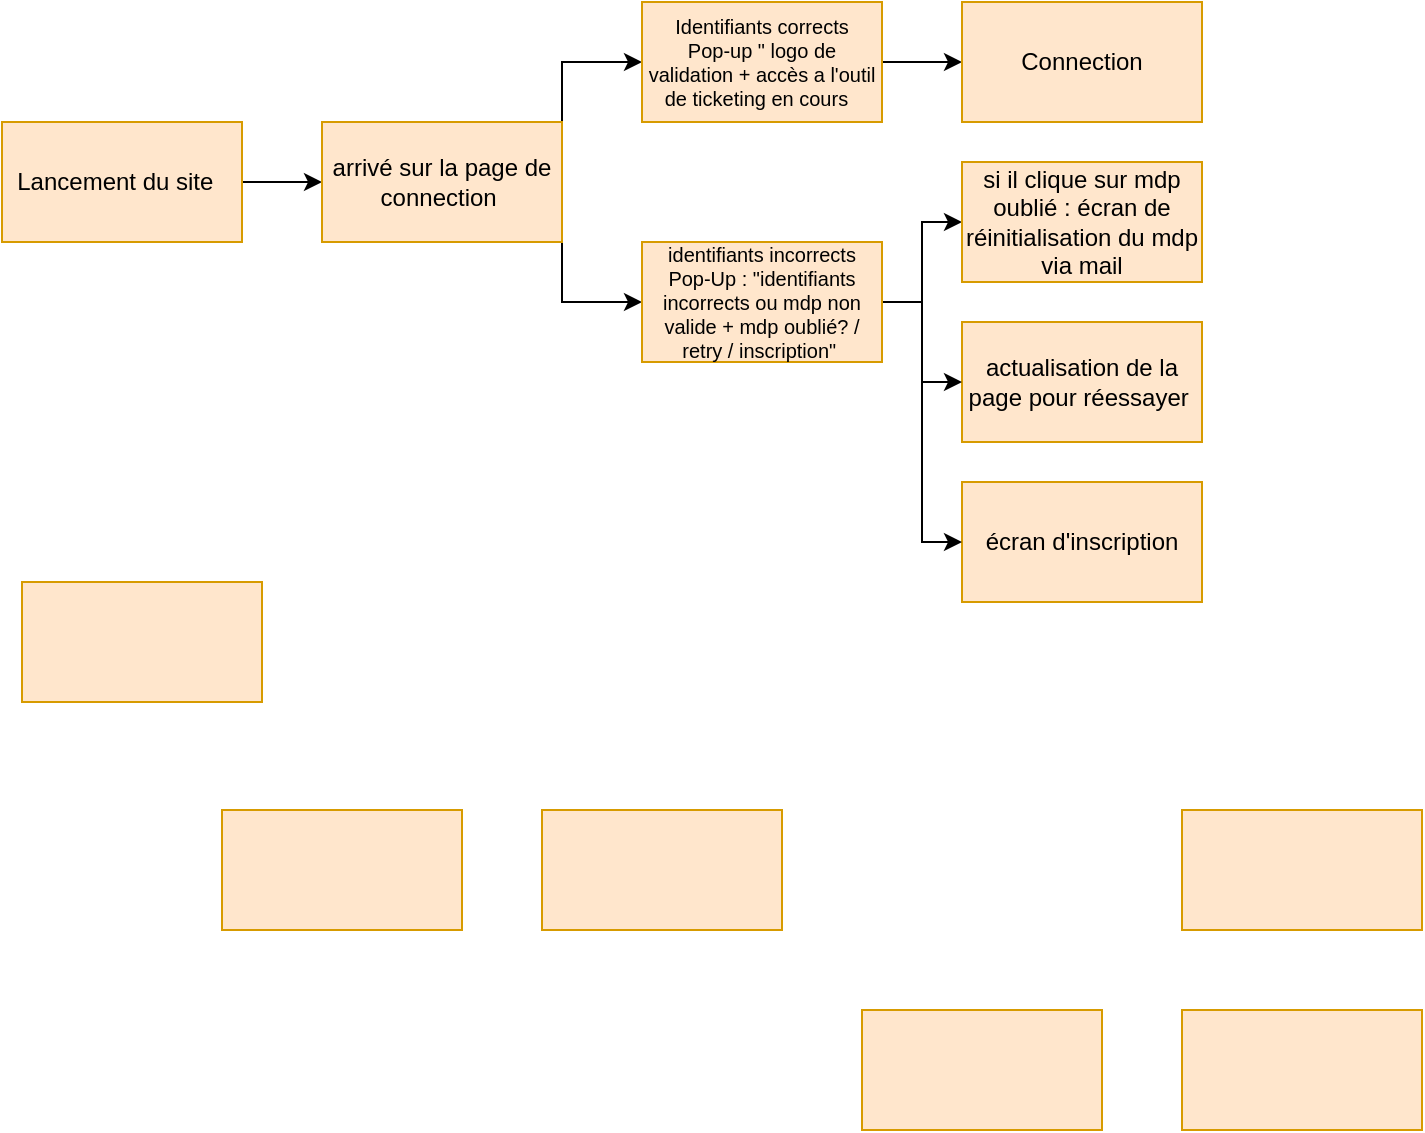 <mxfile version="15.9.6" type="github">
  <diagram id="JrdtRLm4HKefdivwlOJu" name="Page-1">
    <mxGraphModel dx="1422" dy="776" grid="1" gridSize="10" guides="1" tooltips="1" connect="1" arrows="1" fold="1" page="1" pageScale="1" pageWidth="1169" pageHeight="827" math="0" shadow="0">
      <root>
        <mxCell id="0" />
        <mxCell id="1" parent="0" />
        <mxCell id="IhF_CEtlNz-WRDGSU4EQ-22" value="" style="edgeStyle=orthogonalEdgeStyle;rounded=0;orthogonalLoop=1;jettySize=auto;html=1;" edge="1" parent="1" source="IhF_CEtlNz-WRDGSU4EQ-1" target="IhF_CEtlNz-WRDGSU4EQ-2">
          <mxGeometry relative="1" as="geometry" />
        </mxCell>
        <mxCell id="IhF_CEtlNz-WRDGSU4EQ-1" value="Lancement du site&amp;nbsp;&lt;span style=&quot;white-space: pre&quot;&gt;	&lt;/span&gt;" style="rounded=0;whiteSpace=wrap;html=1;fillColor=#ffe6cc;strokeColor=#d79b00;" vertex="1" parent="1">
          <mxGeometry x="40" y="70" width="120" height="60" as="geometry" />
        </mxCell>
        <mxCell id="IhF_CEtlNz-WRDGSU4EQ-24" style="edgeStyle=orthogonalEdgeStyle;rounded=0;orthogonalLoop=1;jettySize=auto;html=1;exitX=1;exitY=1;exitDx=0;exitDy=0;entryX=0;entryY=0.5;entryDx=0;entryDy=0;" edge="1" parent="1" source="IhF_CEtlNz-WRDGSU4EQ-2" target="IhF_CEtlNz-WRDGSU4EQ-10">
          <mxGeometry relative="1" as="geometry" />
        </mxCell>
        <mxCell id="IhF_CEtlNz-WRDGSU4EQ-25" style="edgeStyle=orthogonalEdgeStyle;rounded=0;orthogonalLoop=1;jettySize=auto;html=1;exitX=1;exitY=0;exitDx=0;exitDy=0;entryX=0;entryY=0.5;entryDx=0;entryDy=0;" edge="1" parent="1" source="IhF_CEtlNz-WRDGSU4EQ-2" target="IhF_CEtlNz-WRDGSU4EQ-9">
          <mxGeometry relative="1" as="geometry" />
        </mxCell>
        <mxCell id="IhF_CEtlNz-WRDGSU4EQ-2" value="arrivé sur la page de connection&amp;nbsp;" style="rounded=0;whiteSpace=wrap;html=1;fillColor=#ffe6cc;strokeColor=#d79b00;" vertex="1" parent="1">
          <mxGeometry x="200" y="70" width="120" height="60" as="geometry" />
        </mxCell>
        <mxCell id="IhF_CEtlNz-WRDGSU4EQ-3" value="écran d&#39;inscription" style="rounded=0;whiteSpace=wrap;html=1;fillColor=#ffe6cc;strokeColor=#d79b00;" vertex="1" parent="1">
          <mxGeometry x="520" y="250" width="120" height="60" as="geometry" />
        </mxCell>
        <mxCell id="IhF_CEtlNz-WRDGSU4EQ-4" value="" style="rounded=0;whiteSpace=wrap;html=1;fillColor=#ffe6cc;strokeColor=#d79b00;" vertex="1" parent="1">
          <mxGeometry x="150" y="414" width="120" height="60" as="geometry" />
        </mxCell>
        <mxCell id="IhF_CEtlNz-WRDGSU4EQ-5" value="" style="rounded=0;whiteSpace=wrap;html=1;fillColor=#ffe6cc;strokeColor=#d79b00;" vertex="1" parent="1">
          <mxGeometry x="310" y="414" width="120" height="60" as="geometry" />
        </mxCell>
        <mxCell id="IhF_CEtlNz-WRDGSU4EQ-6" value="actualisation de la page pour réessayer&amp;nbsp;" style="rounded=0;whiteSpace=wrap;html=1;fillColor=#ffe6cc;strokeColor=#d79b00;" vertex="1" parent="1">
          <mxGeometry x="520" y="170" width="120" height="60" as="geometry" />
        </mxCell>
        <mxCell id="IhF_CEtlNz-WRDGSU4EQ-7" value="" style="rounded=0;whiteSpace=wrap;html=1;fillColor=#ffe6cc;strokeColor=#d79b00;" vertex="1" parent="1">
          <mxGeometry x="630" y="414" width="120" height="60" as="geometry" />
        </mxCell>
        <mxCell id="IhF_CEtlNz-WRDGSU4EQ-8" value="" style="rounded=0;whiteSpace=wrap;html=1;fillColor=#ffe6cc;strokeColor=#d79b00;" vertex="1" parent="1">
          <mxGeometry x="50" y="300" width="120" height="60" as="geometry" />
        </mxCell>
        <mxCell id="IhF_CEtlNz-WRDGSU4EQ-23" value="" style="edgeStyle=orthogonalEdgeStyle;rounded=0;orthogonalLoop=1;jettySize=auto;html=1;" edge="1" parent="1" source="IhF_CEtlNz-WRDGSU4EQ-9" target="IhF_CEtlNz-WRDGSU4EQ-11">
          <mxGeometry relative="1" as="geometry" />
        </mxCell>
        <mxCell id="IhF_CEtlNz-WRDGSU4EQ-9" value="Identifiants corrects&lt;br style=&quot;font-size: 10px;&quot;&gt;Pop-up &quot; logo de validation + accès a l&#39;outil de ticketing en cours&amp;nbsp;&amp;nbsp;" style="rounded=0;whiteSpace=wrap;html=1;fillColor=#ffe6cc;strokeColor=#d79b00;fontSize=10;" vertex="1" parent="1">
          <mxGeometry x="360" y="10" width="120" height="60" as="geometry" />
        </mxCell>
        <mxCell id="IhF_CEtlNz-WRDGSU4EQ-26" style="edgeStyle=orthogonalEdgeStyle;rounded=0;orthogonalLoop=1;jettySize=auto;html=1;exitX=1;exitY=0.5;exitDx=0;exitDy=0;entryX=0;entryY=0.5;entryDx=0;entryDy=0;" edge="1" parent="1" source="IhF_CEtlNz-WRDGSU4EQ-10" target="IhF_CEtlNz-WRDGSU4EQ-12">
          <mxGeometry relative="1" as="geometry" />
        </mxCell>
        <mxCell id="IhF_CEtlNz-WRDGSU4EQ-27" style="edgeStyle=orthogonalEdgeStyle;rounded=0;orthogonalLoop=1;jettySize=auto;html=1;exitX=1;exitY=0.5;exitDx=0;exitDy=0;" edge="1" parent="1" source="IhF_CEtlNz-WRDGSU4EQ-10">
          <mxGeometry relative="1" as="geometry">
            <mxPoint x="520" y="200" as="targetPoint" />
            <Array as="points">
              <mxPoint x="500" y="160" />
              <mxPoint x="500" y="200" />
              <mxPoint x="519" y="200" />
            </Array>
          </mxGeometry>
        </mxCell>
        <mxCell id="IhF_CEtlNz-WRDGSU4EQ-29" style="edgeStyle=orthogonalEdgeStyle;rounded=0;orthogonalLoop=1;jettySize=auto;html=1;exitX=1;exitY=0.5;exitDx=0;exitDy=0;fontSize=10;" edge="1" parent="1" source="IhF_CEtlNz-WRDGSU4EQ-10">
          <mxGeometry relative="1" as="geometry">
            <mxPoint x="520" y="280" as="targetPoint" />
            <Array as="points">
              <mxPoint x="500" y="160" />
              <mxPoint x="500" y="280" />
            </Array>
          </mxGeometry>
        </mxCell>
        <mxCell id="IhF_CEtlNz-WRDGSU4EQ-10" value="identifiants incorrects&lt;br style=&quot;font-size: 10px&quot;&gt;Pop-Up : &quot;identifiants incorrects ou mdp non valide + mdp oublié? / retry / inscription&quot;&amp;nbsp;" style="rounded=0;whiteSpace=wrap;html=1;fillColor=#ffe6cc;strokeColor=#d79b00;fontSize=10;" vertex="1" parent="1">
          <mxGeometry x="360" y="130" width="120" height="60" as="geometry" />
        </mxCell>
        <mxCell id="IhF_CEtlNz-WRDGSU4EQ-11" value="Connection" style="rounded=0;whiteSpace=wrap;html=1;fillColor=#ffe6cc;strokeColor=#d79b00;" vertex="1" parent="1">
          <mxGeometry x="520" y="10" width="120" height="60" as="geometry" />
        </mxCell>
        <mxCell id="IhF_CEtlNz-WRDGSU4EQ-12" value="si il clique sur mdp oublié : écran de réinitialisation du mdp via mail" style="rounded=0;whiteSpace=wrap;html=1;fillColor=#ffe6cc;strokeColor=#d79b00;" vertex="1" parent="1">
          <mxGeometry x="520" y="90" width="120" height="60" as="geometry" />
        </mxCell>
        <mxCell id="IhF_CEtlNz-WRDGSU4EQ-13" value="" style="rounded=0;whiteSpace=wrap;html=1;fillColor=#ffe6cc;strokeColor=#d79b00;" vertex="1" parent="1">
          <mxGeometry x="470" y="514" width="120" height="60" as="geometry" />
        </mxCell>
        <mxCell id="IhF_CEtlNz-WRDGSU4EQ-14" value="" style="rounded=0;whiteSpace=wrap;html=1;fillColor=#ffe6cc;strokeColor=#d79b00;" vertex="1" parent="1">
          <mxGeometry x="630" y="514" width="120" height="60" as="geometry" />
        </mxCell>
      </root>
    </mxGraphModel>
  </diagram>
</mxfile>
